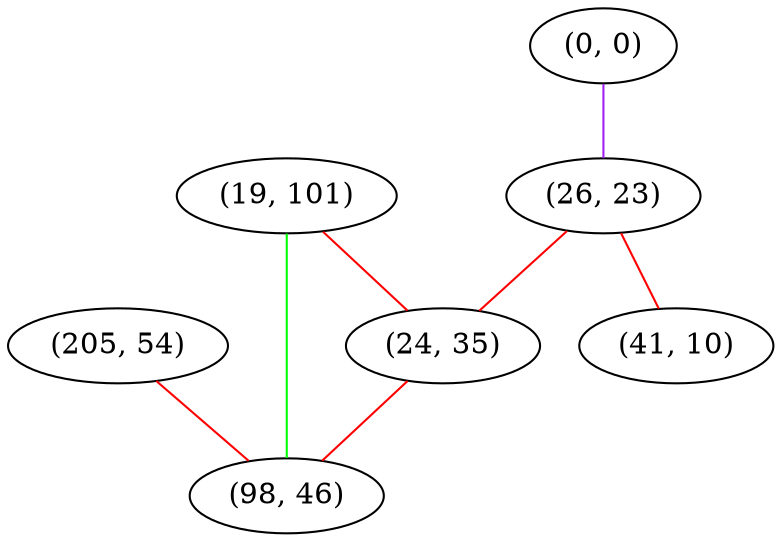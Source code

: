 graph "" {
"(205, 54)";
"(0, 0)";
"(26, 23)";
"(19, 101)";
"(41, 10)";
"(24, 35)";
"(98, 46)";
"(205, 54)" -- "(98, 46)"  [color=red, key=0, weight=1];
"(0, 0)" -- "(26, 23)"  [color=purple, key=0, weight=4];
"(26, 23)" -- "(41, 10)"  [color=red, key=0, weight=1];
"(26, 23)" -- "(24, 35)"  [color=red, key=0, weight=1];
"(19, 101)" -- "(24, 35)"  [color=red, key=0, weight=1];
"(19, 101)" -- "(98, 46)"  [color=green, key=0, weight=2];
"(24, 35)" -- "(98, 46)"  [color=red, key=0, weight=1];
}

